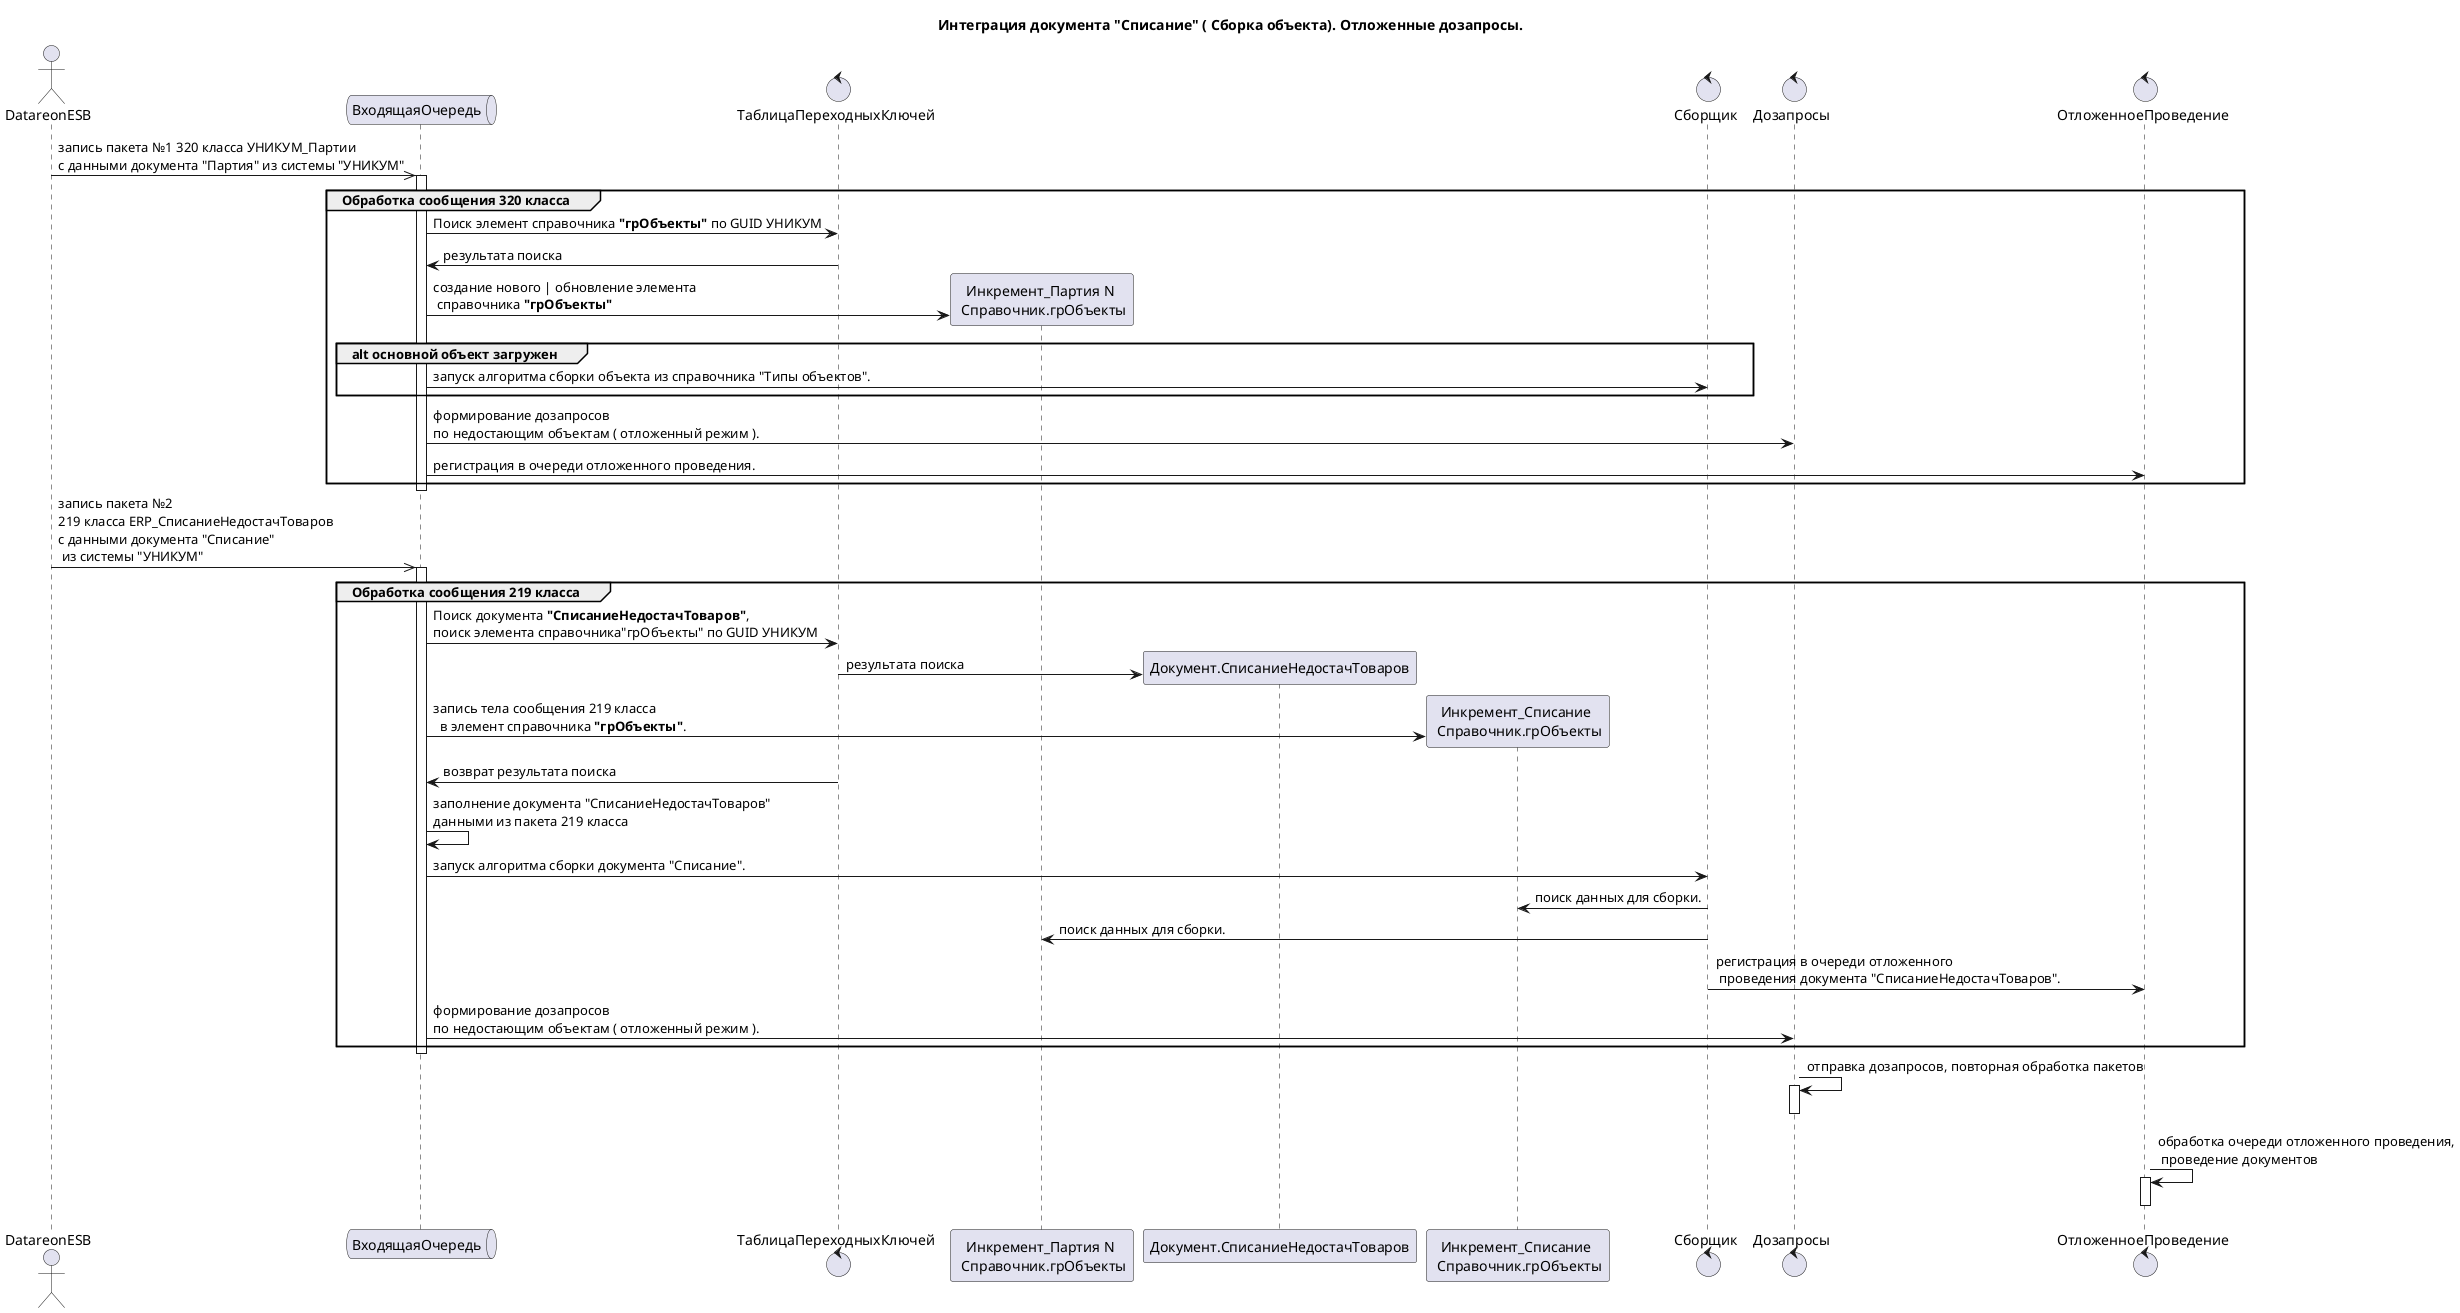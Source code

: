 
@startuml integration

title Интеграция документа "Списание" ( Сборка объекта). Отложенные дозапросы.

actor      DatareonESB order 10
queue      ВходящаяОчередь order 20
Control    ТаблицаПереходныхКлючей order 30
Control    Сборщик order 40
Control    Дозапросы order 50
Control    ОтложенноеПроведение order 60


DatareonESB ->> ВходящаяОчередь : запись пакета №1 320 класса УНИКУМ_Партии\nс данными документа "Партия" из системы "УНИКУМ" 
activate ВходящаяОчередь

group Обработка cообщения 320 класса

    ВходящаяОчередь -> ТаблицаПереходныхКлючей : Поиск элемент справочника **"грОбъекты"** по GUID УНИКУМ
    
    ТаблицаПереходныхКлючей -> ВходящаяОчередь : результата поиска

    create "Инкремент_Партия N \n Справочник.грОбъекты" order 39
    ВходящаяОчередь -> "Инкремент_Партия N \n Справочник.грОбъекты" : создание нового | обновление элемента \n справочника **"грОбъекты"**

    group alt основной объект загружен    
         ВходящаяОчередь -> Сборщик : запуск алгоритма сборки объекта из справочника "Типы объектов".
    end
   

    ВходящаяОчередь -> Дозапросы : формирование дозапросов\nпо недостающим объектам ( отложенный режим ).

    ВходящаяОчередь -> ОтложенноеПроведение : регистрация в очереди отложенного проведения.

end
deactivate ВходящаяОчередь


DatareonESB ->> ВходящаяОчередь : запись пакета №2 \n219 класса ERP_СписаниеНедостачТоваров\nс данными документа "Списание"\n из системы "УНИКУМ" 
activate ВходящаяОчередь

group Обработка cообщения 219 класса

    ВходящаяОчередь -> ТаблицаПереходныхКлючей : Поиск документа **"СписаниеНедостачТоваров"**,\nпоиск элемента справочника"грОбъекты" по GUID УНИКУМ
    
    create "Документ.СписаниеНедостачТоваров" order 39
    ТаблицаПереходныхКлючей -> "Документ.СписаниеНедостачТоваров" : результата поиска

    create "Инкремент_Списание \n Справочник.грОбъекты" order 39
    ВходящаяОчередь -> "Инкремент_Списание \n Справочник.грОбъекты" : запись тела сообщения 219 класса\n  в элемент справочника **"грОбъекты"**.

    ТаблицаПереходныхКлючей -> ВходящаяОчередь : возврат результата поиска

    ВходящаяОчередь -> ВходящаяОчередь :  заполнение документа "СписаниеНедостачТоваров"\nданными из пакета 219 класса

    ВходящаяОчередь -> Сборщик : запуск алгоритма сборки документа "Списание".

    Сборщик -> "Инкремент_Списание \n Справочник.грОбъекты": поиск данных для сборки.
    Сборщик -> "Инкремент_Партия N \n Справочник.грОбъекты" : поиск данных для сборки.
    Сборщик -> ОтложенноеПроведение : регистрация в очереди отложенного\n проведения документа "СписаниеНедостачТоваров".

    ВходящаяОчередь -> Дозапросы : формирование дозапросов\nпо недостающим объектам ( отложенный режим ).

end
deactivate ВходящаяОчередь


Дозапросы -> Дозапросы : отправка дозапросов, повторная обработка пакетов
activate Дозапросы
deactivate Дозапросы

ОтложенноеПроведение -> ОтложенноеПроведение : обработка очереди отложенного проведения,\n проведение документов
activate ОтложенноеПроведение
deactivate ОтложенноеПроведение

@enduml

